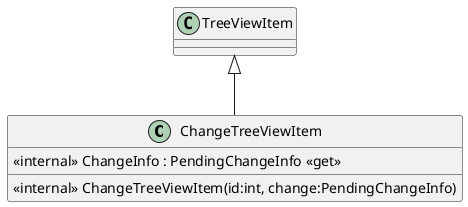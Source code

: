 @startuml
class ChangeTreeViewItem {
    <<internal>> ChangeInfo : PendingChangeInfo <<get>>
    <<internal>> ChangeTreeViewItem(id:int, change:PendingChangeInfo)
}
TreeViewItem <|-- ChangeTreeViewItem
@enduml
